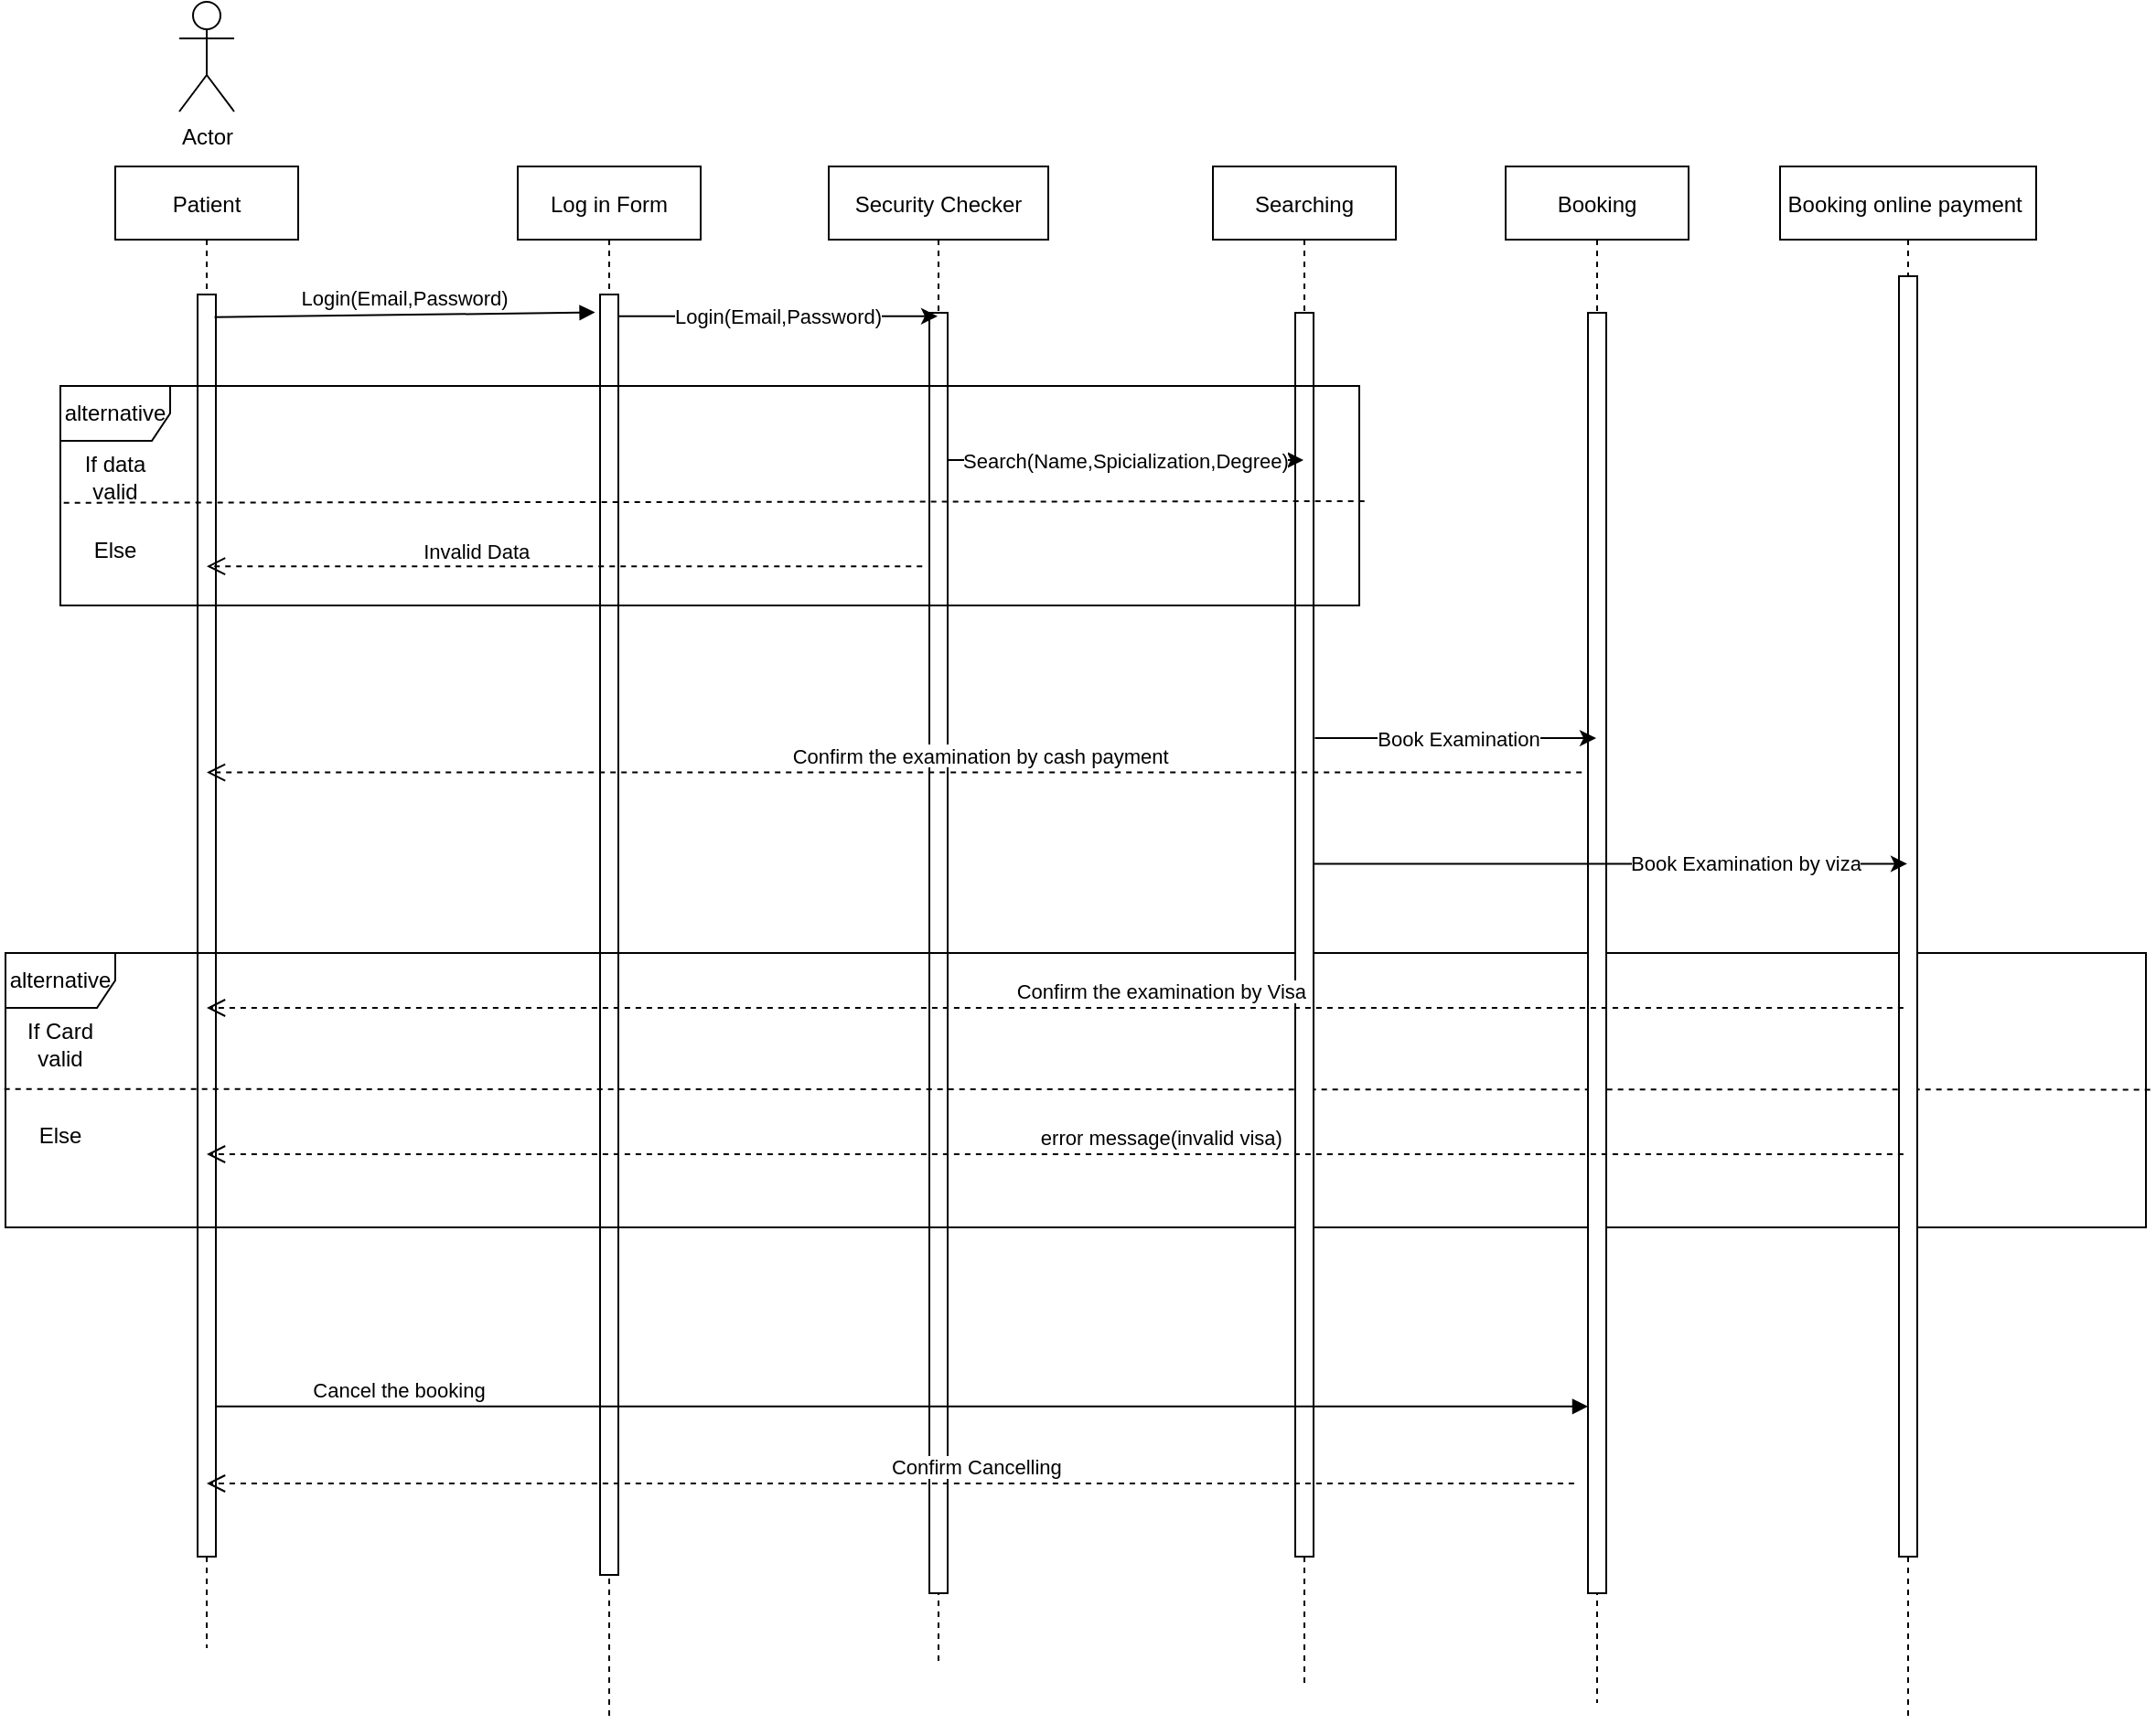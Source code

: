 <mxfile version="14.1.1" type="github">
  <diagram id="kgpKYQtTHZ0yAKxKKP6v" name="Page-1">
    <mxGraphModel dx="2129" dy="886" grid="1" gridSize="10" guides="1" tooltips="1" connect="1" arrows="1" fold="1" page="1" pageScale="1" pageWidth="850" pageHeight="1100" background="none" math="0" shadow="0">
      <root>
        <mxCell id="0" />
        <mxCell id="1" parent="0" />
        <mxCell id="3nuBFxr9cyL0pnOWT2aG-1" value="Patient" style="shape=umlLifeline;perimeter=lifelinePerimeter;container=1;collapsible=0;recursiveResize=0;rounded=0;shadow=0;strokeWidth=1;" parent="1" vertex="1">
          <mxGeometry x="80" y="90" width="100" height="810" as="geometry" />
        </mxCell>
        <mxCell id="3nuBFxr9cyL0pnOWT2aG-2" value="" style="points=[];perimeter=orthogonalPerimeter;rounded=0;shadow=0;strokeWidth=1;" parent="3nuBFxr9cyL0pnOWT2aG-1" vertex="1">
          <mxGeometry x="45" y="70" width="10" height="690" as="geometry" />
        </mxCell>
        <mxCell id="3nuBFxr9cyL0pnOWT2aG-5" value="Log in Form" style="shape=umlLifeline;perimeter=lifelinePerimeter;container=1;collapsible=0;recursiveResize=0;rounded=0;shadow=0;strokeWidth=1;" parent="1" vertex="1">
          <mxGeometry x="300" y="90" width="100" height="850" as="geometry" />
        </mxCell>
        <mxCell id="3nuBFxr9cyL0pnOWT2aG-6" value="" style="points=[];perimeter=orthogonalPerimeter;rounded=0;shadow=0;strokeWidth=1;" parent="3nuBFxr9cyL0pnOWT2aG-5" vertex="1">
          <mxGeometry x="45" y="70" width="10" height="700" as="geometry" />
        </mxCell>
        <mxCell id="3nuBFxr9cyL0pnOWT2aG-8" value="Login(Email,Password)" style="verticalAlign=bottom;endArrow=block;shadow=0;strokeWidth=1;exitX=0.929;exitY=0.018;exitDx=0;exitDy=0;exitPerimeter=0;entryX=-0.271;entryY=0.014;entryDx=0;entryDy=0;entryPerimeter=0;" parent="1" source="3nuBFxr9cyL0pnOWT2aG-2" target="3nuBFxr9cyL0pnOWT2aG-6" edge="1">
          <mxGeometry relative="1" as="geometry">
            <mxPoint x="275" y="160" as="sourcePoint" />
            <mxPoint x="342" y="170" as="targetPoint" />
          </mxGeometry>
        </mxCell>
        <mxCell id="gi27r2yIJl19BR6W4fk2-7" value="Actor" style="shape=umlActor;verticalLabelPosition=bottom;verticalAlign=top;html=1;outlineConnect=0;" vertex="1" parent="1">
          <mxGeometry x="115" width="30" height="60" as="geometry" />
        </mxCell>
        <mxCell id="gi27r2yIJl19BR6W4fk2-9" value="Security Checker" style="shape=umlLifeline;perimeter=lifelinePerimeter;container=1;collapsible=0;recursiveResize=0;rounded=0;shadow=0;strokeWidth=1;" vertex="1" parent="1">
          <mxGeometry x="470" y="90" width="120" height="820" as="geometry" />
        </mxCell>
        <mxCell id="gi27r2yIJl19BR6W4fk2-10" value="" style="points=[];perimeter=orthogonalPerimeter;rounded=0;shadow=0;strokeWidth=1;" vertex="1" parent="gi27r2yIJl19BR6W4fk2-9">
          <mxGeometry x="55" y="80" width="10" height="700" as="geometry" />
        </mxCell>
        <mxCell id="gi27r2yIJl19BR6W4fk2-57" value="alternative" style="shape=umlFrame;whiteSpace=wrap;html=1;" vertex="1" parent="gi27r2yIJl19BR6W4fk2-9">
          <mxGeometry x="-450" y="430" width="1170" height="150" as="geometry" />
        </mxCell>
        <mxCell id="gi27r2yIJl19BR6W4fk2-60" value="" style="endArrow=none;html=1;dashed=1;exitX=1.002;exitY=0.498;exitDx=0;exitDy=0;exitPerimeter=0;entryX=-0.002;entryY=0.496;entryDx=0;entryDy=0;entryPerimeter=0;" edge="1" parent="gi27r2yIJl19BR6W4fk2-9" source="gi27r2yIJl19BR6W4fk2-57" target="gi27r2yIJl19BR6W4fk2-57">
          <mxGeometry relative="1" as="geometry">
            <mxPoint x="600" y="839.41" as="sourcePoint" />
            <mxPoint x="-380" y="839.41" as="targetPoint" />
          </mxGeometry>
        </mxCell>
        <mxCell id="gi27r2yIJl19BR6W4fk2-64" value="Else" style="text;html=1;strokeColor=none;fillColor=none;align=center;verticalAlign=middle;whiteSpace=wrap;rounded=0;" vertex="1" parent="gi27r2yIJl19BR6W4fk2-9">
          <mxGeometry x="-440" y="520" width="40" height="20" as="geometry" />
        </mxCell>
        <mxCell id="gi27r2yIJl19BR6W4fk2-63" value="If Card valid" style="text;html=1;strokeColor=none;fillColor=none;align=center;verticalAlign=middle;whiteSpace=wrap;rounded=0;" vertex="1" parent="gi27r2yIJl19BR6W4fk2-9">
          <mxGeometry x="-440" y="470" width="40" height="20" as="geometry" />
        </mxCell>
        <mxCell id="gi27r2yIJl19BR6W4fk2-11" value="Searching" style="shape=umlLifeline;perimeter=lifelinePerimeter;container=1;collapsible=0;recursiveResize=0;rounded=0;shadow=0;strokeWidth=1;" vertex="1" parent="1">
          <mxGeometry x="680" y="90" width="100" height="830" as="geometry" />
        </mxCell>
        <mxCell id="gi27r2yIJl19BR6W4fk2-12" value="" style="points=[];perimeter=orthogonalPerimeter;rounded=0;shadow=0;strokeWidth=1;" vertex="1" parent="gi27r2yIJl19BR6W4fk2-11">
          <mxGeometry x="45" y="80" width="10" height="680" as="geometry" />
        </mxCell>
        <mxCell id="gi27r2yIJl19BR6W4fk2-13" value="Booking" style="shape=umlLifeline;perimeter=lifelinePerimeter;container=1;collapsible=0;recursiveResize=0;rounded=0;shadow=0;strokeWidth=1;" vertex="1" parent="1">
          <mxGeometry x="840" y="90" width="100" height="840" as="geometry" />
        </mxCell>
        <mxCell id="gi27r2yIJl19BR6W4fk2-14" value="" style="points=[];perimeter=orthogonalPerimeter;rounded=0;shadow=0;strokeWidth=1;" vertex="1" parent="gi27r2yIJl19BR6W4fk2-13">
          <mxGeometry x="45" y="80" width="10" height="700" as="geometry" />
        </mxCell>
        <mxCell id="gi27r2yIJl19BR6W4fk2-15" value="Booking online payment " style="shape=umlLifeline;perimeter=lifelinePerimeter;container=1;collapsible=0;recursiveResize=0;rounded=0;shadow=0;strokeWidth=1;size=40;" vertex="1" parent="1">
          <mxGeometry x="990" y="90" width="140" height="850" as="geometry" />
        </mxCell>
        <mxCell id="gi27r2yIJl19BR6W4fk2-16" value="" style="points=[];perimeter=orthogonalPerimeter;rounded=0;shadow=0;strokeWidth=1;" vertex="1" parent="gi27r2yIJl19BR6W4fk2-15">
          <mxGeometry x="65" y="60" width="10" height="700" as="geometry" />
        </mxCell>
        <mxCell id="gi27r2yIJl19BR6W4fk2-22" value="" style="endArrow=classic;html=1;exitX=0.953;exitY=0.017;exitDx=0;exitDy=0;exitPerimeter=0;" edge="1" parent="1" source="3nuBFxr9cyL0pnOWT2aG-6" target="gi27r2yIJl19BR6W4fk2-9">
          <mxGeometry relative="1" as="geometry">
            <mxPoint x="350" y="170" as="sourcePoint" />
            <mxPoint x="450" y="170" as="targetPoint" />
          </mxGeometry>
        </mxCell>
        <mxCell id="gi27r2yIJl19BR6W4fk2-23" value="Login(Email,Password)" style="edgeLabel;resizable=0;html=1;align=center;verticalAlign=middle;" connectable="0" vertex="1" parent="gi27r2yIJl19BR6W4fk2-22">
          <mxGeometry relative="1" as="geometry" />
        </mxCell>
        <mxCell id="gi27r2yIJl19BR6W4fk2-42" value="" style="endArrow=classic;html=1;exitX=1.024;exitY=0.115;exitDx=0;exitDy=0;exitPerimeter=0;" edge="1" parent="1" source="gi27r2yIJl19BR6W4fk2-10" target="gi27r2yIJl19BR6W4fk2-11">
          <mxGeometry relative="1" as="geometry">
            <mxPoint x="535" y="190" as="sourcePoint" />
            <mxPoint x="690" y="190" as="targetPoint" />
          </mxGeometry>
        </mxCell>
        <mxCell id="gi27r2yIJl19BR6W4fk2-43" value="Search(Name,Spicialization,Degree)" style="edgeLabel;resizable=0;html=1;align=center;verticalAlign=middle;" connectable="0" vertex="1" parent="gi27r2yIJl19BR6W4fk2-42">
          <mxGeometry relative="1" as="geometry" />
        </mxCell>
        <mxCell id="gi27r2yIJl19BR6W4fk2-45" value="Invalid Data" style="verticalAlign=bottom;endArrow=open;dashed=1;endSize=8;shadow=0;strokeWidth=1;exitX=-0.388;exitY=0.198;exitDx=0;exitDy=0;exitPerimeter=0;" edge="1" parent="1" source="gi27r2yIJl19BR6W4fk2-10" target="3nuBFxr9cyL0pnOWT2aG-1">
          <mxGeometry x="0.244" y="1" relative="1" as="geometry">
            <mxPoint x="140" y="260.0" as="targetPoint" />
            <mxPoint x="520" y="260" as="sourcePoint" />
            <mxPoint as="offset" />
          </mxGeometry>
        </mxCell>
        <mxCell id="gi27r2yIJl19BR6W4fk2-47" value="" style="endArrow=classic;html=1;exitX=1.071;exitY=0.342;exitDx=0;exitDy=0;exitPerimeter=0;" edge="1" parent="1" source="gi27r2yIJl19BR6W4fk2-12" target="gi27r2yIJl19BR6W4fk2-13">
          <mxGeometry relative="1" as="geometry">
            <mxPoint x="740" y="330" as="sourcePoint" />
            <mxPoint x="880" y="338" as="targetPoint" />
          </mxGeometry>
        </mxCell>
        <mxCell id="gi27r2yIJl19BR6W4fk2-48" value="Book Examination" style="edgeLabel;resizable=0;html=1;align=center;verticalAlign=middle;" connectable="0" vertex="1" parent="gi27r2yIJl19BR6W4fk2-47">
          <mxGeometry relative="1" as="geometry">
            <mxPoint x="1" as="offset" />
          </mxGeometry>
        </mxCell>
        <mxCell id="gi27r2yIJl19BR6W4fk2-50" value="Confirm the examination by cash payment" style="verticalAlign=bottom;endArrow=open;dashed=1;endSize=8;shadow=0;strokeWidth=1;exitX=-0.341;exitY=0.359;exitDx=0;exitDy=0;exitPerimeter=0;" edge="1" parent="1" source="gi27r2yIJl19BR6W4fk2-14" target="3nuBFxr9cyL0pnOWT2aG-1">
          <mxGeometry x="-0.126" relative="1" as="geometry">
            <mxPoint x="480" y="371.07" as="targetPoint" />
            <mxPoint x="876.76" y="368.93" as="sourcePoint" />
            <mxPoint as="offset" />
          </mxGeometry>
        </mxCell>
        <mxCell id="gi27r2yIJl19BR6W4fk2-51" value="" style="endArrow=classic;html=1;exitX=0.976;exitY=0.443;exitDx=0;exitDy=0;exitPerimeter=0;" edge="1" parent="1" source="gi27r2yIJl19BR6W4fk2-12" target="gi27r2yIJl19BR6W4fk2-15">
          <mxGeometry relative="1" as="geometry">
            <mxPoint x="740.0" y="500" as="sourcePoint" />
            <mxPoint x="889.29" y="501.76" as="targetPoint" />
          </mxGeometry>
        </mxCell>
        <mxCell id="gi27r2yIJl19BR6W4fk2-52" value="Book Examination by viza" style="edgeLabel;resizable=0;html=1;align=center;verticalAlign=middle;" connectable="0" vertex="1" parent="gi27r2yIJl19BR6W4fk2-51">
          <mxGeometry relative="1" as="geometry">
            <mxPoint x="73" as="offset" />
          </mxGeometry>
        </mxCell>
        <mxCell id="gi27r2yIJl19BR6W4fk2-53" value="Confirm the examination by Visa" style="verticalAlign=bottom;endArrow=open;dashed=1;endSize=8;shadow=0;strokeWidth=1;exitX=0.176;exitY=0.191;exitDx=0;exitDy=0;exitPerimeter=0;" edge="1" parent="1" target="3nuBFxr9cyL0pnOWT2aG-1">
          <mxGeometry x="-0.126" relative="1" as="geometry">
            <mxPoint x="310.004" y="550" as="targetPoint" />
            <mxPoint x="1057.44" y="550" as="sourcePoint" />
            <mxPoint as="offset" />
          </mxGeometry>
        </mxCell>
        <mxCell id="gi27r2yIJl19BR6W4fk2-54" value="error message(invalid visa)" style="verticalAlign=bottom;endArrow=open;dashed=1;endSize=8;shadow=0;strokeWidth=1;exitX=0.176;exitY=0.191;exitDx=0;exitDy=0;exitPerimeter=0;" edge="1" parent="1" target="3nuBFxr9cyL0pnOWT2aG-1">
          <mxGeometry x="-0.126" relative="1" as="geometry">
            <mxPoint x="310.004" y="630" as="targetPoint" />
            <mxPoint x="1057.44" y="630" as="sourcePoint" />
            <mxPoint as="offset" />
          </mxGeometry>
        </mxCell>
        <mxCell id="gi27r2yIJl19BR6W4fk2-55" value="Cancel the booking" style="verticalAlign=bottom;endArrow=block;shadow=0;strokeWidth=1;exitX=1.024;exitY=0.881;exitDx=0;exitDy=0;exitPerimeter=0;" edge="1" parent="1" source="3nuBFxr9cyL0pnOWT2aG-2" target="gi27r2yIJl19BR6W4fk2-14">
          <mxGeometry x="-0.733" relative="1" as="geometry">
            <mxPoint x="140.0" y="680" as="sourcePoint" />
            <mxPoint x="348.0" y="680.9" as="targetPoint" />
            <mxPoint as="offset" />
          </mxGeometry>
        </mxCell>
        <mxCell id="gi27r2yIJl19BR6W4fk2-56" value="Confirm Cancelling" style="verticalAlign=bottom;endArrow=open;dashed=1;endSize=8;shadow=0;strokeWidth=1;exitX=0.176;exitY=0.191;exitDx=0;exitDy=0;exitPerimeter=0;" edge="1" parent="1">
          <mxGeometry x="-0.126" relative="1" as="geometry">
            <mxPoint x="130.004" y="810" as="targetPoint" />
            <mxPoint x="877.44" y="810" as="sourcePoint" />
            <mxPoint as="offset" />
          </mxGeometry>
        </mxCell>
        <mxCell id="gi27r2yIJl19BR6W4fk2-65" value="alternative" style="shape=umlFrame;whiteSpace=wrap;html=1;" vertex="1" parent="1">
          <mxGeometry x="50" y="210" width="710" height="120" as="geometry" />
        </mxCell>
        <mxCell id="gi27r2yIJl19BR6W4fk2-66" value="" style="endArrow=none;html=1;dashed=1;exitX=1.004;exitY=0.525;exitDx=0;exitDy=0;exitPerimeter=0;entryX=0.002;entryY=0.532;entryDx=0;entryDy=0;entryPerimeter=0;" edge="1" parent="1" source="gi27r2yIJl19BR6W4fk2-65" target="gi27r2yIJl19BR6W4fk2-65">
          <mxGeometry relative="1" as="geometry">
            <mxPoint x="1214.68" y="320.3" as="sourcePoint" />
            <mxPoint x="40.0" y="320.0" as="targetPoint" />
          </mxGeometry>
        </mxCell>
        <mxCell id="gi27r2yIJl19BR6W4fk2-68" value="If data valid" style="text;html=1;strokeColor=none;fillColor=none;align=center;verticalAlign=middle;whiteSpace=wrap;rounded=0;" vertex="1" parent="1">
          <mxGeometry x="60" y="250" width="40" height="20" as="geometry" />
        </mxCell>
        <mxCell id="gi27r2yIJl19BR6W4fk2-69" value="Else" style="text;html=1;strokeColor=none;fillColor=none;align=center;verticalAlign=middle;whiteSpace=wrap;rounded=0;" vertex="1" parent="1">
          <mxGeometry x="60" y="290" width="40" height="20" as="geometry" />
        </mxCell>
      </root>
    </mxGraphModel>
  </diagram>
</mxfile>
